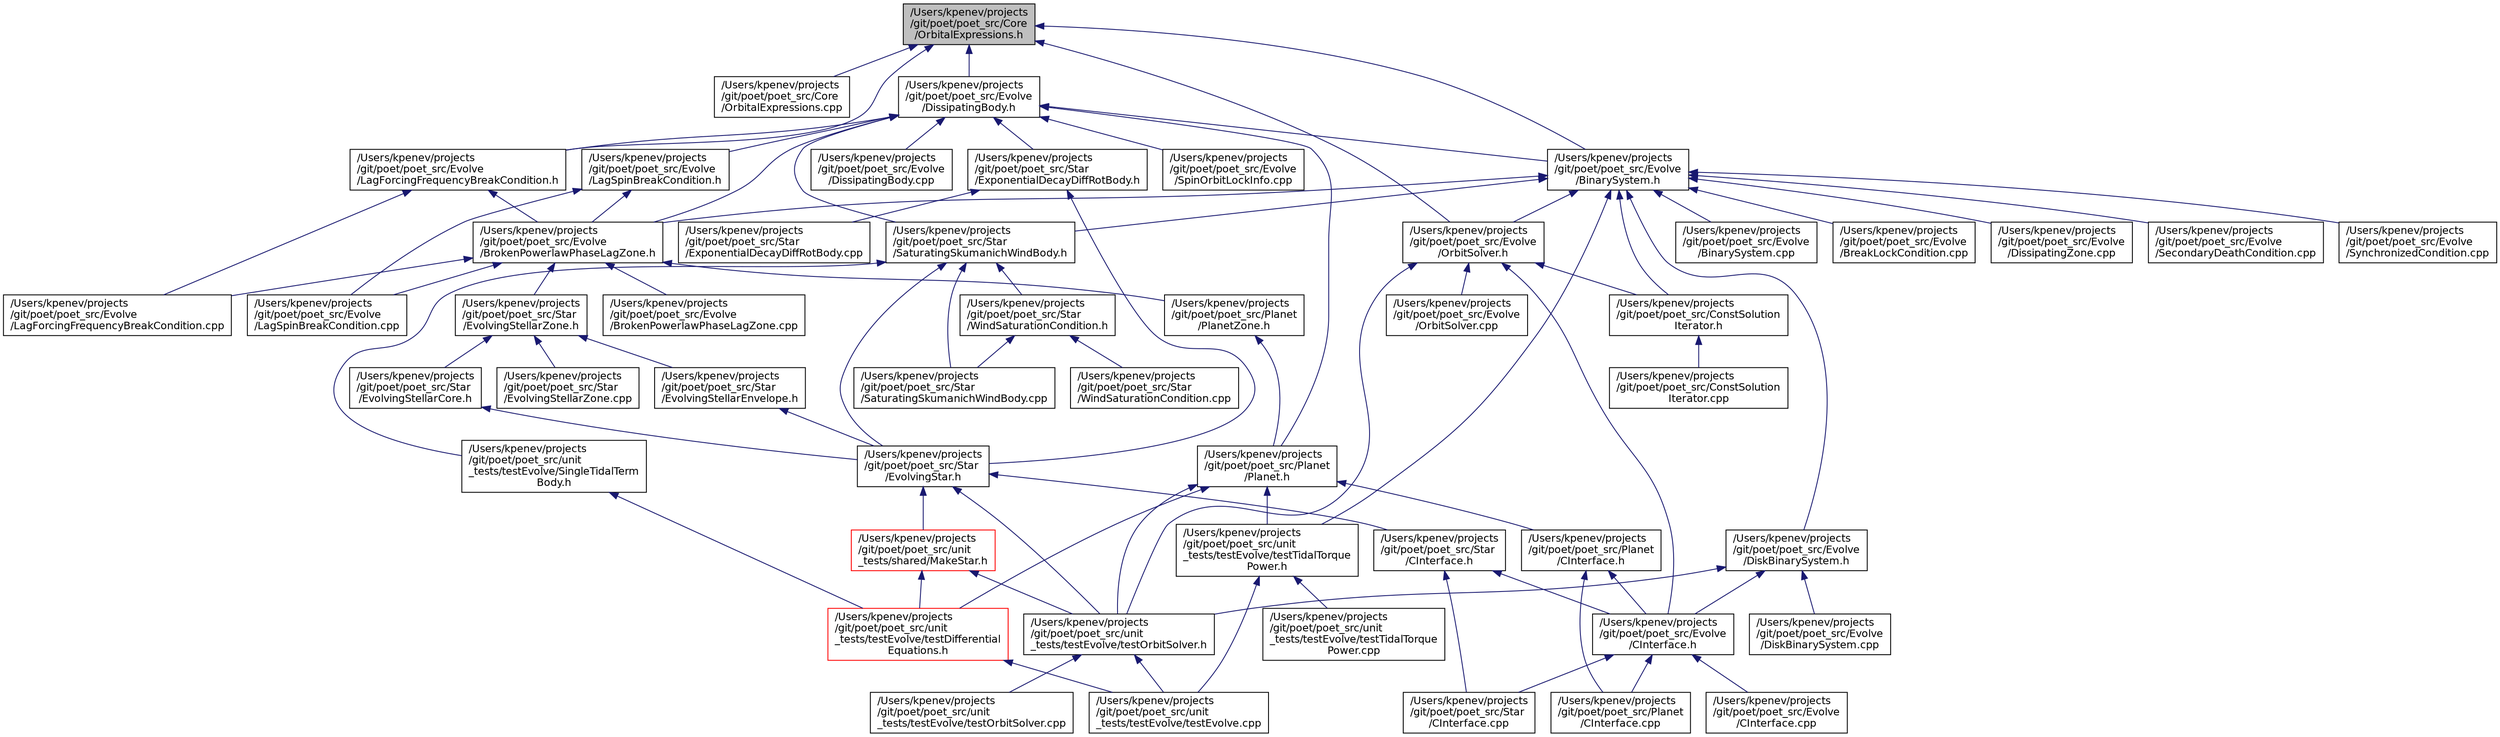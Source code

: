 digraph "/Users/kpenev/projects/git/poet/poet_src/Core/OrbitalExpressions.h"
{
 // INTERACTIVE_SVG=YES
  edge [fontname="Helvetica",fontsize="12",labelfontname="Helvetica",labelfontsize="12"];
  node [fontname="Helvetica",fontsize="12",shape=record];
  Node4 [label="/Users/kpenev/projects\l/git/poet/poet_src/Core\l/OrbitalExpressions.h",height=0.2,width=0.4,color="black", fillcolor="grey75", style="filled", fontcolor="black"];
  Node4 -> Node5 [dir="back",color="midnightblue",fontsize="12",style="solid",fontname="Helvetica"];
  Node5 [label="/Users/kpenev/projects\l/git/poet/poet_src/Core\l/OrbitalExpressions.cpp",height=0.2,width=0.4,color="black", fillcolor="white", style="filled",URL="$OrbitalExpressions_8cpp.html",tooltip="The definitions of the orbital expression functions. "];
  Node4 -> Node6 [dir="back",color="midnightblue",fontsize="12",style="solid",fontname="Helvetica"];
  Node6 [label="/Users/kpenev/projects\l/git/poet/poet_src/Evolve\l/DissipatingBody.h",height=0.2,width=0.4,color="black", fillcolor="white", style="filled",URL="$DissipatingBody_8h.html",tooltip="Declares the DissipatingBody class. "];
  Node6 -> Node7 [dir="back",color="midnightblue",fontsize="12",style="solid",fontname="Helvetica"];
  Node7 [label="/Users/kpenev/projects\l/git/poet/poet_src/Evolve\l/BinarySystem.h",height=0.2,width=0.4,color="black", fillcolor="white", style="filled",URL="$BinarySystem_8h.html",tooltip="Defines the BinarySystem class. "];
  Node7 -> Node8 [dir="back",color="midnightblue",fontsize="12",style="solid",fontname="Helvetica"];
  Node8 [label="/Users/kpenev/projects\l/git/poet/poet_src/ConstSolution\lIterator.h",height=0.2,width=0.4,color="black", fillcolor="white", style="filled",URL="$ConstSolutionIterator_8h.html",tooltip="Defines the SolutionIterator class. "];
  Node8 -> Node9 [dir="back",color="midnightblue",fontsize="12",style="solid",fontname="Helvetica"];
  Node9 [label="/Users/kpenev/projects\l/git/poet/poet_src/ConstSolution\lIterator.cpp",height=0.2,width=0.4,color="black", fillcolor="white", style="filled",URL="$ConstSolutionIterator_8cpp_source.html"];
  Node7 -> Node10 [dir="back",color="midnightblue",fontsize="12",style="solid",fontname="Helvetica"];
  Node10 [label="/Users/kpenev/projects\l/git/poet/poet_src/Evolve\l/BinarySystem.cpp",height=0.2,width=0.4,color="black", fillcolor="white", style="filled",URL="$BinarySystem_8cpp.html",tooltip="The definition of some of the methods of the StellarSystem class. "];
  Node7 -> Node11 [dir="back",color="midnightblue",fontsize="12",style="solid",fontname="Helvetica"];
  Node11 [label="/Users/kpenev/projects\l/git/poet/poet_src/Evolve\l/BreakLockCondition.cpp",height=0.2,width=0.4,color="black", fillcolor="white", style="filled",URL="$BreakLockCondition_8cpp_source.html"];
  Node7 -> Node12 [dir="back",color="midnightblue",fontsize="12",style="solid",fontname="Helvetica"];
  Node12 [label="/Users/kpenev/projects\l/git/poet/poet_src/Evolve\l/BrokenPowerlawPhaseLagZone.h",height=0.2,width=0.4,color="black", fillcolor="white", style="filled",URL="$BrokenPowerlawPhaseLagZone_8h.html",tooltip="Declares the class that provides the phase lag function to DissipatingZone objects. "];
  Node12 -> Node13 [dir="back",color="midnightblue",fontsize="12",style="solid",fontname="Helvetica"];
  Node13 [label="/Users/kpenev/projects\l/git/poet/poet_src/Evolve\l/BrokenPowerlawPhaseLagZone.cpp",height=0.2,width=0.4,color="black", fillcolor="white", style="filled",URL="$BrokenPowerlawPhaseLagZone_8cpp_source.html"];
  Node12 -> Node14 [dir="back",color="midnightblue",fontsize="12",style="solid",fontname="Helvetica"];
  Node14 [label="/Users/kpenev/projects\l/git/poet/poet_src/Star\l/EvolvingStellarZone.h",height=0.2,width=0.4,color="black", fillcolor="white", style="filled",URL="$EvolvingStellarZone_8h.html",tooltip="Declares a base class for all stellar zones. "];
  Node14 -> Node15 [dir="back",color="midnightblue",fontsize="12",style="solid",fontname="Helvetica"];
  Node15 [label="/Users/kpenev/projects\l/git/poet/poet_src/Star\l/EvolvingStellarCore.h",height=0.2,width=0.4,color="black", fillcolor="white", style="filled",URL="$EvolvingStellarCore_8h.html",tooltip="Declaration of the class representing stellar cores. "];
  Node15 -> Node16 [dir="back",color="midnightblue",fontsize="12",style="solid",fontname="Helvetica"];
  Node16 [label="/Users/kpenev/projects\l/git/poet/poet_src/Star\l/EvolvingStar.h",height=0.2,width=0.4,color="black", fillcolor="white", style="filled",URL="$EvolvingStar_8h.html",tooltip="Declares the class for stars that user pre-tabulated stellar evolution tracks. "];
  Node16 -> Node17 [dir="back",color="midnightblue",fontsize="12",style="solid",fontname="Helvetica"];
  Node17 [label="/Users/kpenev/projects\l/git/poet/poet_src/Star\l/CInterface.h",height=0.2,width=0.4,color="black", fillcolor="white", style="filled",URL="$Star_2CInterface_8h.html",tooltip="Declare C-style functions for accessing the functionality of the Star library. "];
  Node17 -> Node18 [dir="back",color="midnightblue",fontsize="12",style="solid",fontname="Helvetica"];
  Node18 [label="/Users/kpenev/projects\l/git/poet/poet_src/Evolve\l/CInterface.h",height=0.2,width=0.4,color="black", fillcolor="white", style="filled",URL="$Evolve_2CInterface_8h.html",tooltip="Declare C-style functions for accessing the functionality of the Evolve library. "];
  Node18 -> Node19 [dir="back",color="midnightblue",fontsize="12",style="solid",fontname="Helvetica"];
  Node19 [label="/Users/kpenev/projects\l/git/poet/poet_src/Evolve\l/CInterface.cpp",height=0.2,width=0.4,color="black", fillcolor="white", style="filled",URL="$Evolve_2CInterface_8cpp.html",tooltip="The definitions of the functions declared in CInterface.h. "];
  Node18 -> Node20 [dir="back",color="midnightblue",fontsize="12",style="solid",fontname="Helvetica"];
  Node20 [label="/Users/kpenev/projects\l/git/poet/poet_src/Planet\l/CInterface.cpp",height=0.2,width=0.4,color="black", fillcolor="white", style="filled",URL="$Planet_2CInterface_8cpp.html",tooltip="The definitions of the functions declared in CInterface.h. "];
  Node18 -> Node21 [dir="back",color="midnightblue",fontsize="12",style="solid",fontname="Helvetica"];
  Node21 [label="/Users/kpenev/projects\l/git/poet/poet_src/Star\l/CInterface.cpp",height=0.2,width=0.4,color="black", fillcolor="white", style="filled",URL="$Star_2CInterface_8cpp.html",tooltip="The definitions of the functions declared in CInterface.h. "];
  Node17 -> Node21 [dir="back",color="midnightblue",fontsize="12",style="solid",fontname="Helvetica"];
  Node16 -> Node22 [dir="back",color="midnightblue",fontsize="12",style="solid",fontname="Helvetica"];
  Node22 [label="/Users/kpenev/projects\l/git/poet/poet_src/unit\l_tests/shared/MakeStar.h",height=0.2,width=0.4,color="red", fillcolor="white", style="filled",URL="$MakeStar_8h.html",tooltip="Declares functions for creating stars used by unit tests. "];
  Node22 -> Node24 [dir="back",color="midnightblue",fontsize="12",style="solid",fontname="Helvetica"];
  Node24 [label="/Users/kpenev/projects\l/git/poet/poet_src/unit\l_tests/testEvolve/testDifferential\lEquations.h",height=0.2,width=0.4,color="red", fillcolor="white", style="filled",URL="$testDifferentialEquations_8h.html",tooltip="Unit tests that check the differential equations for eccentricity and semimajor against analytic expr..."];
  Node24 -> Node26 [dir="back",color="midnightblue",fontsize="12",style="solid",fontname="Helvetica"];
  Node26 [label="/Users/kpenev/projects\l/git/poet/poet_src/unit\l_tests/testEvolve/testEvolve.cpp",height=0.2,width=0.4,color="black", fillcolor="white", style="filled",URL="$testEvolve_8cpp_source.html"];
  Node22 -> Node27 [dir="back",color="midnightblue",fontsize="12",style="solid",fontname="Helvetica"];
  Node27 [label="/Users/kpenev/projects\l/git/poet/poet_src/unit\l_tests/testEvolve/testOrbitSolver.h",height=0.2,width=0.4,color="black", fillcolor="white", style="filled",URL="$testOrbitSolver_8h.html",tooltip="Declares the test suite that exercises the OrbitSolver class and some other clasess necessary to acco..."];
  Node27 -> Node26 [dir="back",color="midnightblue",fontsize="12",style="solid",fontname="Helvetica"];
  Node27 -> Node28 [dir="back",color="midnightblue",fontsize="12",style="solid",fontname="Helvetica"];
  Node28 [label="/Users/kpenev/projects\l/git/poet/poet_src/unit\l_tests/testEvolve/testOrbitSolver.cpp",height=0.2,width=0.4,color="black", fillcolor="white", style="filled",URL="$testOrbitSolver_8cpp.html",tooltip="Defines some of the methods of the test suite that exercises the OrbitSolver class and the other clas..."];
  Node16 -> Node27 [dir="back",color="midnightblue",fontsize="12",style="solid",fontname="Helvetica"];
  Node14 -> Node29 [dir="back",color="midnightblue",fontsize="12",style="solid",fontname="Helvetica"];
  Node29 [label="/Users/kpenev/projects\l/git/poet/poet_src/Star\l/EvolvingStellarEnvelope.h",height=0.2,width=0.4,color="black", fillcolor="white", style="filled",URL="$EvolvingStellarEnvelope_8h.html",tooltip="Declares a class representing convective zones in low mass evolving stars or the whole star for high ..."];
  Node29 -> Node16 [dir="back",color="midnightblue",fontsize="12",style="solid",fontname="Helvetica"];
  Node14 -> Node30 [dir="back",color="midnightblue",fontsize="12",style="solid",fontname="Helvetica"];
  Node30 [label="/Users/kpenev/projects\l/git/poet/poet_src/Star\l/EvolvingStellarZone.cpp",height=0.2,width=0.4,color="black", fillcolor="white", style="filled",URL="$EvolvingStellarZone_8cpp.html",tooltip="Definitions of some of the methods of EvolvingStellarZone. "];
  Node12 -> Node31 [dir="back",color="midnightblue",fontsize="12",style="solid",fontname="Helvetica"];
  Node31 [label="/Users/kpenev/projects\l/git/poet/poet_src/Planet\l/PlanetZone.h",height=0.2,width=0.4,color="black", fillcolor="white", style="filled",URL="$PlanetZone_8h.html",tooltip="Declares a class for the single zone of LockedPlanet objects. "];
  Node31 -> Node32 [dir="back",color="midnightblue",fontsize="12",style="solid",fontname="Helvetica"];
  Node32 [label="/Users/kpenev/projects\l/git/poet/poet_src/Planet\l/Planet.h",height=0.2,width=0.4,color="black", fillcolor="white", style="filled",URL="$Planet_8h.html",tooltip="Declares a class for planets that are always locked to the orbit. "];
  Node32 -> Node33 [dir="back",color="midnightblue",fontsize="12",style="solid",fontname="Helvetica"];
  Node33 [label="/Users/kpenev/projects\l/git/poet/poet_src/Planet\l/CInterface.h",height=0.2,width=0.4,color="black", fillcolor="white", style="filled",URL="$Planet_2CInterface_8h.html",tooltip="Declare C-style functions for working with LockedPlanet instances. "];
  Node33 -> Node18 [dir="back",color="midnightblue",fontsize="12",style="solid",fontname="Helvetica"];
  Node33 -> Node20 [dir="back",color="midnightblue",fontsize="12",style="solid",fontname="Helvetica"];
  Node32 -> Node24 [dir="back",color="midnightblue",fontsize="12",style="solid",fontname="Helvetica"];
  Node32 -> Node27 [dir="back",color="midnightblue",fontsize="12",style="solid",fontname="Helvetica"];
  Node32 -> Node34 [dir="back",color="midnightblue",fontsize="12",style="solid",fontname="Helvetica"];
  Node34 [label="/Users/kpenev/projects\l/git/poet/poet_src/unit\l_tests/testEvolve/testTidalTorque\lPower.h",height=0.2,width=0.4,color="black", fillcolor="white", style="filled",URL="$testTidalTorquePower_8h.html",tooltip="Declare a unit tests class that check the calculations of tidal torque and power. ..."];
  Node34 -> Node26 [dir="back",color="midnightblue",fontsize="12",style="solid",fontname="Helvetica"];
  Node34 -> Node35 [dir="back",color="midnightblue",fontsize="12",style="solid",fontname="Helvetica"];
  Node35 [label="/Users/kpenev/projects\l/git/poet/poet_src/unit\l_tests/testEvolve/testTidalTorque\lPower.cpp",height=0.2,width=0.4,color="black", fillcolor="white", style="filled",URL="$testTidalTorquePower_8cpp.html",tooltip="Define the non-inline methods of test_TidalTorquePower and actually run the tests if compiled in stan..."];
  Node12 -> Node36 [dir="back",color="midnightblue",fontsize="12",style="solid",fontname="Helvetica"];
  Node36 [label="/Users/kpenev/projects\l/git/poet/poet_src/Evolve\l/LagForcingFrequencyBreakCondition.cpp",height=0.2,width=0.4,color="black", fillcolor="white", style="filled",URL="$LagForcingFrequencyBreakCondition_8cpp.html",tooltip="Definitions of some of the methods of the LagForcingFrequencyBreakCondition class. "];
  Node12 -> Node37 [dir="back",color="midnightblue",fontsize="12",style="solid",fontname="Helvetica"];
  Node37 [label="/Users/kpenev/projects\l/git/poet/poet_src/Evolve\l/LagSpinBreakCondition.cpp",height=0.2,width=0.4,color="black", fillcolor="white", style="filled",URL="$LagSpinBreakCondition_8cpp_source.html"];
  Node7 -> Node38 [dir="back",color="midnightblue",fontsize="12",style="solid",fontname="Helvetica"];
  Node38 [label="/Users/kpenev/projects\l/git/poet/poet_src/Evolve\l/DiskBinarySystem.h",height=0.2,width=0.4,color="black", fillcolor="white", style="filled",URL="$DiskBinarySystem_8h.html",tooltip="Declares a class of binary systems which start with a disk-locked star which is then released and at ..."];
  Node38 -> Node18 [dir="back",color="midnightblue",fontsize="12",style="solid",fontname="Helvetica"];
  Node38 -> Node39 [dir="back",color="midnightblue",fontsize="12",style="solid",fontname="Helvetica"];
  Node39 [label="/Users/kpenev/projects\l/git/poet/poet_src/Evolve\l/DiskBinarySystem.cpp",height=0.2,width=0.4,color="black", fillcolor="white", style="filled",URL="$DiskBinarySystem_8cpp_source.html"];
  Node38 -> Node27 [dir="back",color="midnightblue",fontsize="12",style="solid",fontname="Helvetica"];
  Node7 -> Node40 [dir="back",color="midnightblue",fontsize="12",style="solid",fontname="Helvetica"];
  Node40 [label="/Users/kpenev/projects\l/git/poet/poet_src/Evolve\l/OrbitSolver.h",height=0.2,width=0.4,color="black", fillcolor="white", style="filled",URL="$OrbitSolver_8h.html",tooltip="Defines the OrbitSolver class, the various stopping conditions and a number of other classes used whi..."];
  Node40 -> Node8 [dir="back",color="midnightblue",fontsize="12",style="solid",fontname="Helvetica"];
  Node40 -> Node18 [dir="back",color="midnightblue",fontsize="12",style="solid",fontname="Helvetica"];
  Node40 -> Node41 [dir="back",color="midnightblue",fontsize="12",style="solid",fontname="Helvetica"];
  Node41 [label="/Users/kpenev/projects\l/git/poet/poet_src/Evolve\l/OrbitSolver.cpp",height=0.2,width=0.4,color="black", fillcolor="white", style="filled",URL="$OrbitSolver_8cpp.html",tooltip="Implements some of the members of the OrbitSolver class, the various stopping conditions and a number..."];
  Node40 -> Node27 [dir="back",color="midnightblue",fontsize="12",style="solid",fontname="Helvetica"];
  Node7 -> Node42 [dir="back",color="midnightblue",fontsize="12",style="solid",fontname="Helvetica"];
  Node42 [label="/Users/kpenev/projects\l/git/poet/poet_src/Star\l/SaturatingSkumanichWindBody.h",height=0.2,width=0.4,color="black", fillcolor="white", style="filled",URL="$SaturatingSkumanichWindBody_8h.html",tooltip="Decrales a body subject to angular momentum loss . "];
  Node42 -> Node16 [dir="back",color="midnightblue",fontsize="12",style="solid",fontname="Helvetica"];
  Node42 -> Node43 [dir="back",color="midnightblue",fontsize="12",style="solid",fontname="Helvetica"];
  Node43 [label="/Users/kpenev/projects\l/git/poet/poet_src/Star\l/SaturatingSkumanichWindBody.cpp",height=0.2,width=0.4,color="black", fillcolor="white", style="filled",URL="$SaturatingSkumanichWindBody_8cpp.html",tooltip="Definitions of some of the methods of StaturatingSkumanichWindBody. "];
  Node42 -> Node44 [dir="back",color="midnightblue",fontsize="12",style="solid",fontname="Helvetica"];
  Node44 [label="/Users/kpenev/projects\l/git/poet/poet_src/Star\l/WindSaturationCondition.h",height=0.2,width=0.4,color="black", fillcolor="white", style="filled",URL="$WindSaturationCondition_8h.html",tooltip="Declaration of a stopping condition monitoring for the surface spin of a star crossing the wind satur..."];
  Node44 -> Node43 [dir="back",color="midnightblue",fontsize="12",style="solid",fontname="Helvetica"];
  Node44 -> Node45 [dir="back",color="midnightblue",fontsize="12",style="solid",fontname="Helvetica"];
  Node45 [label="/Users/kpenev/projects\l/git/poet/poet_src/Star\l/WindSaturationCondition.cpp",height=0.2,width=0.4,color="black", fillcolor="white", style="filled",URL="$WindSaturationCondition_8cpp.html",tooltip="Definitions of some of the methods of WindSaturationCondition. "];
  Node42 -> Node46 [dir="back",color="midnightblue",fontsize="12",style="solid",fontname="Helvetica"];
  Node46 [label="/Users/kpenev/projects\l/git/poet/poet_src/unit\l_tests/testEvolve/SingleTidalTerm\lBody.h",height=0.2,width=0.4,color="black", fillcolor="white", style="filled",URL="$SingleTidalTermBody_8h.html",tooltip="Declare a dissipative body class with a single SingleTidalTermZone. "];
  Node46 -> Node24 [dir="back",color="midnightblue",fontsize="12",style="solid",fontname="Helvetica"];
  Node7 -> Node47 [dir="back",color="midnightblue",fontsize="12",style="solid",fontname="Helvetica"];
  Node47 [label="/Users/kpenev/projects\l/git/poet/poet_src/Evolve\l/DissipatingZone.cpp",height=0.2,width=0.4,color="black", fillcolor="white", style="filled",URL="$DissipatingZone_8cpp_source.html"];
  Node7 -> Node48 [dir="back",color="midnightblue",fontsize="12",style="solid",fontname="Helvetica"];
  Node48 [label="/Users/kpenev/projects\l/git/poet/poet_src/Evolve\l/SecondaryDeathCondition.cpp",height=0.2,width=0.4,color="black", fillcolor="white", style="filled",URL="$SecondaryDeathCondition_8cpp_source.html"];
  Node7 -> Node49 [dir="back",color="midnightblue",fontsize="12",style="solid",fontname="Helvetica"];
  Node49 [label="/Users/kpenev/projects\l/git/poet/poet_src/Evolve\l/SynchronizedCondition.cpp",height=0.2,width=0.4,color="black", fillcolor="white", style="filled",URL="$SynchronizedCondition_8cpp_source.html"];
  Node7 -> Node34 [dir="back",color="midnightblue",fontsize="12",style="solid",fontname="Helvetica"];
  Node6 -> Node12 [dir="back",color="midnightblue",fontsize="12",style="solid",fontname="Helvetica"];
  Node6 -> Node50 [dir="back",color="midnightblue",fontsize="12",style="solid",fontname="Helvetica"];
  Node50 [label="/Users/kpenev/projects\l/git/poet/poet_src/Evolve\l/LagForcingFrequencyBreakCondition.h",height=0.2,width=0.4,color="black", fillcolor="white", style="filled",URL="$LagForcingFrequencyBreakCondition_8h.html",tooltip="Declares a stopping condition satisfied when a forcing frequency reaches a critical value..."];
  Node50 -> Node12 [dir="back",color="midnightblue",fontsize="12",style="solid",fontname="Helvetica"];
  Node50 -> Node36 [dir="back",color="midnightblue",fontsize="12",style="solid",fontname="Helvetica"];
  Node6 -> Node51 [dir="back",color="midnightblue",fontsize="12",style="solid",fontname="Helvetica"];
  Node51 [label="/Users/kpenev/projects\l/git/poet/poet_src/Evolve\l/LagSpinBreakCondition.h",height=0.2,width=0.4,color="black", fillcolor="white", style="filled",URL="$LagSpinBreakCondition_8h.html",tooltip="Declares a stopping condition monitoring for critical spin frequencies. "];
  Node51 -> Node12 [dir="back",color="midnightblue",fontsize="12",style="solid",fontname="Helvetica"];
  Node51 -> Node37 [dir="back",color="midnightblue",fontsize="12",style="solid",fontname="Helvetica"];
  Node6 -> Node42 [dir="back",color="midnightblue",fontsize="12",style="solid",fontname="Helvetica"];
  Node6 -> Node52 [dir="back",color="midnightblue",fontsize="12",style="solid",fontname="Helvetica"];
  Node52 [label="/Users/kpenev/projects\l/git/poet/poet_src/Star\l/ExponentialDecayDiffRotBody.h",height=0.2,width=0.4,color="black", fillcolor="white", style="filled",URL="$ExponentialDecayDiffRotBody_8h.html",tooltip="Declares a DissipatingBody with exponentially decaying differential rotation coupling. "];
  Node52 -> Node16 [dir="back",color="midnightblue",fontsize="12",style="solid",fontname="Helvetica"];
  Node52 -> Node53 [dir="back",color="midnightblue",fontsize="12",style="solid",fontname="Helvetica"];
  Node53 [label="/Users/kpenev/projects\l/git/poet/poet_src/Star\l/ExponentialDecayDiffRotBody.cpp",height=0.2,width=0.4,color="black", fillcolor="white", style="filled",URL="$ExponentialDecayDiffRotBody_8cpp.html",tooltip="Definitions of some of the methods of ExponentialDecayDiffRotBody. "];
  Node6 -> Node32 [dir="back",color="midnightblue",fontsize="12",style="solid",fontname="Helvetica"];
  Node6 -> Node54 [dir="back",color="midnightblue",fontsize="12",style="solid",fontname="Helvetica"];
  Node54 [label="/Users/kpenev/projects\l/git/poet/poet_src/Evolve\l/DissipatingBody.cpp",height=0.2,width=0.4,color="black", fillcolor="white", style="filled",URL="$DissipatingBody_8cpp_source.html"];
  Node6 -> Node55 [dir="back",color="midnightblue",fontsize="12",style="solid",fontname="Helvetica"];
  Node55 [label="/Users/kpenev/projects\l/git/poet/poet_src/Evolve\l/SpinOrbitLockInfo.cpp",height=0.2,width=0.4,color="black", fillcolor="white", style="filled",URL="$SpinOrbitLockInfo_8cpp_source.html"];
  Node4 -> Node7 [dir="back",color="midnightblue",fontsize="12",style="solid",fontname="Helvetica"];
  Node4 -> Node50 [dir="back",color="midnightblue",fontsize="12",style="solid",fontname="Helvetica"];
  Node4 -> Node40 [dir="back",color="midnightblue",fontsize="12",style="solid",fontname="Helvetica"];
}
